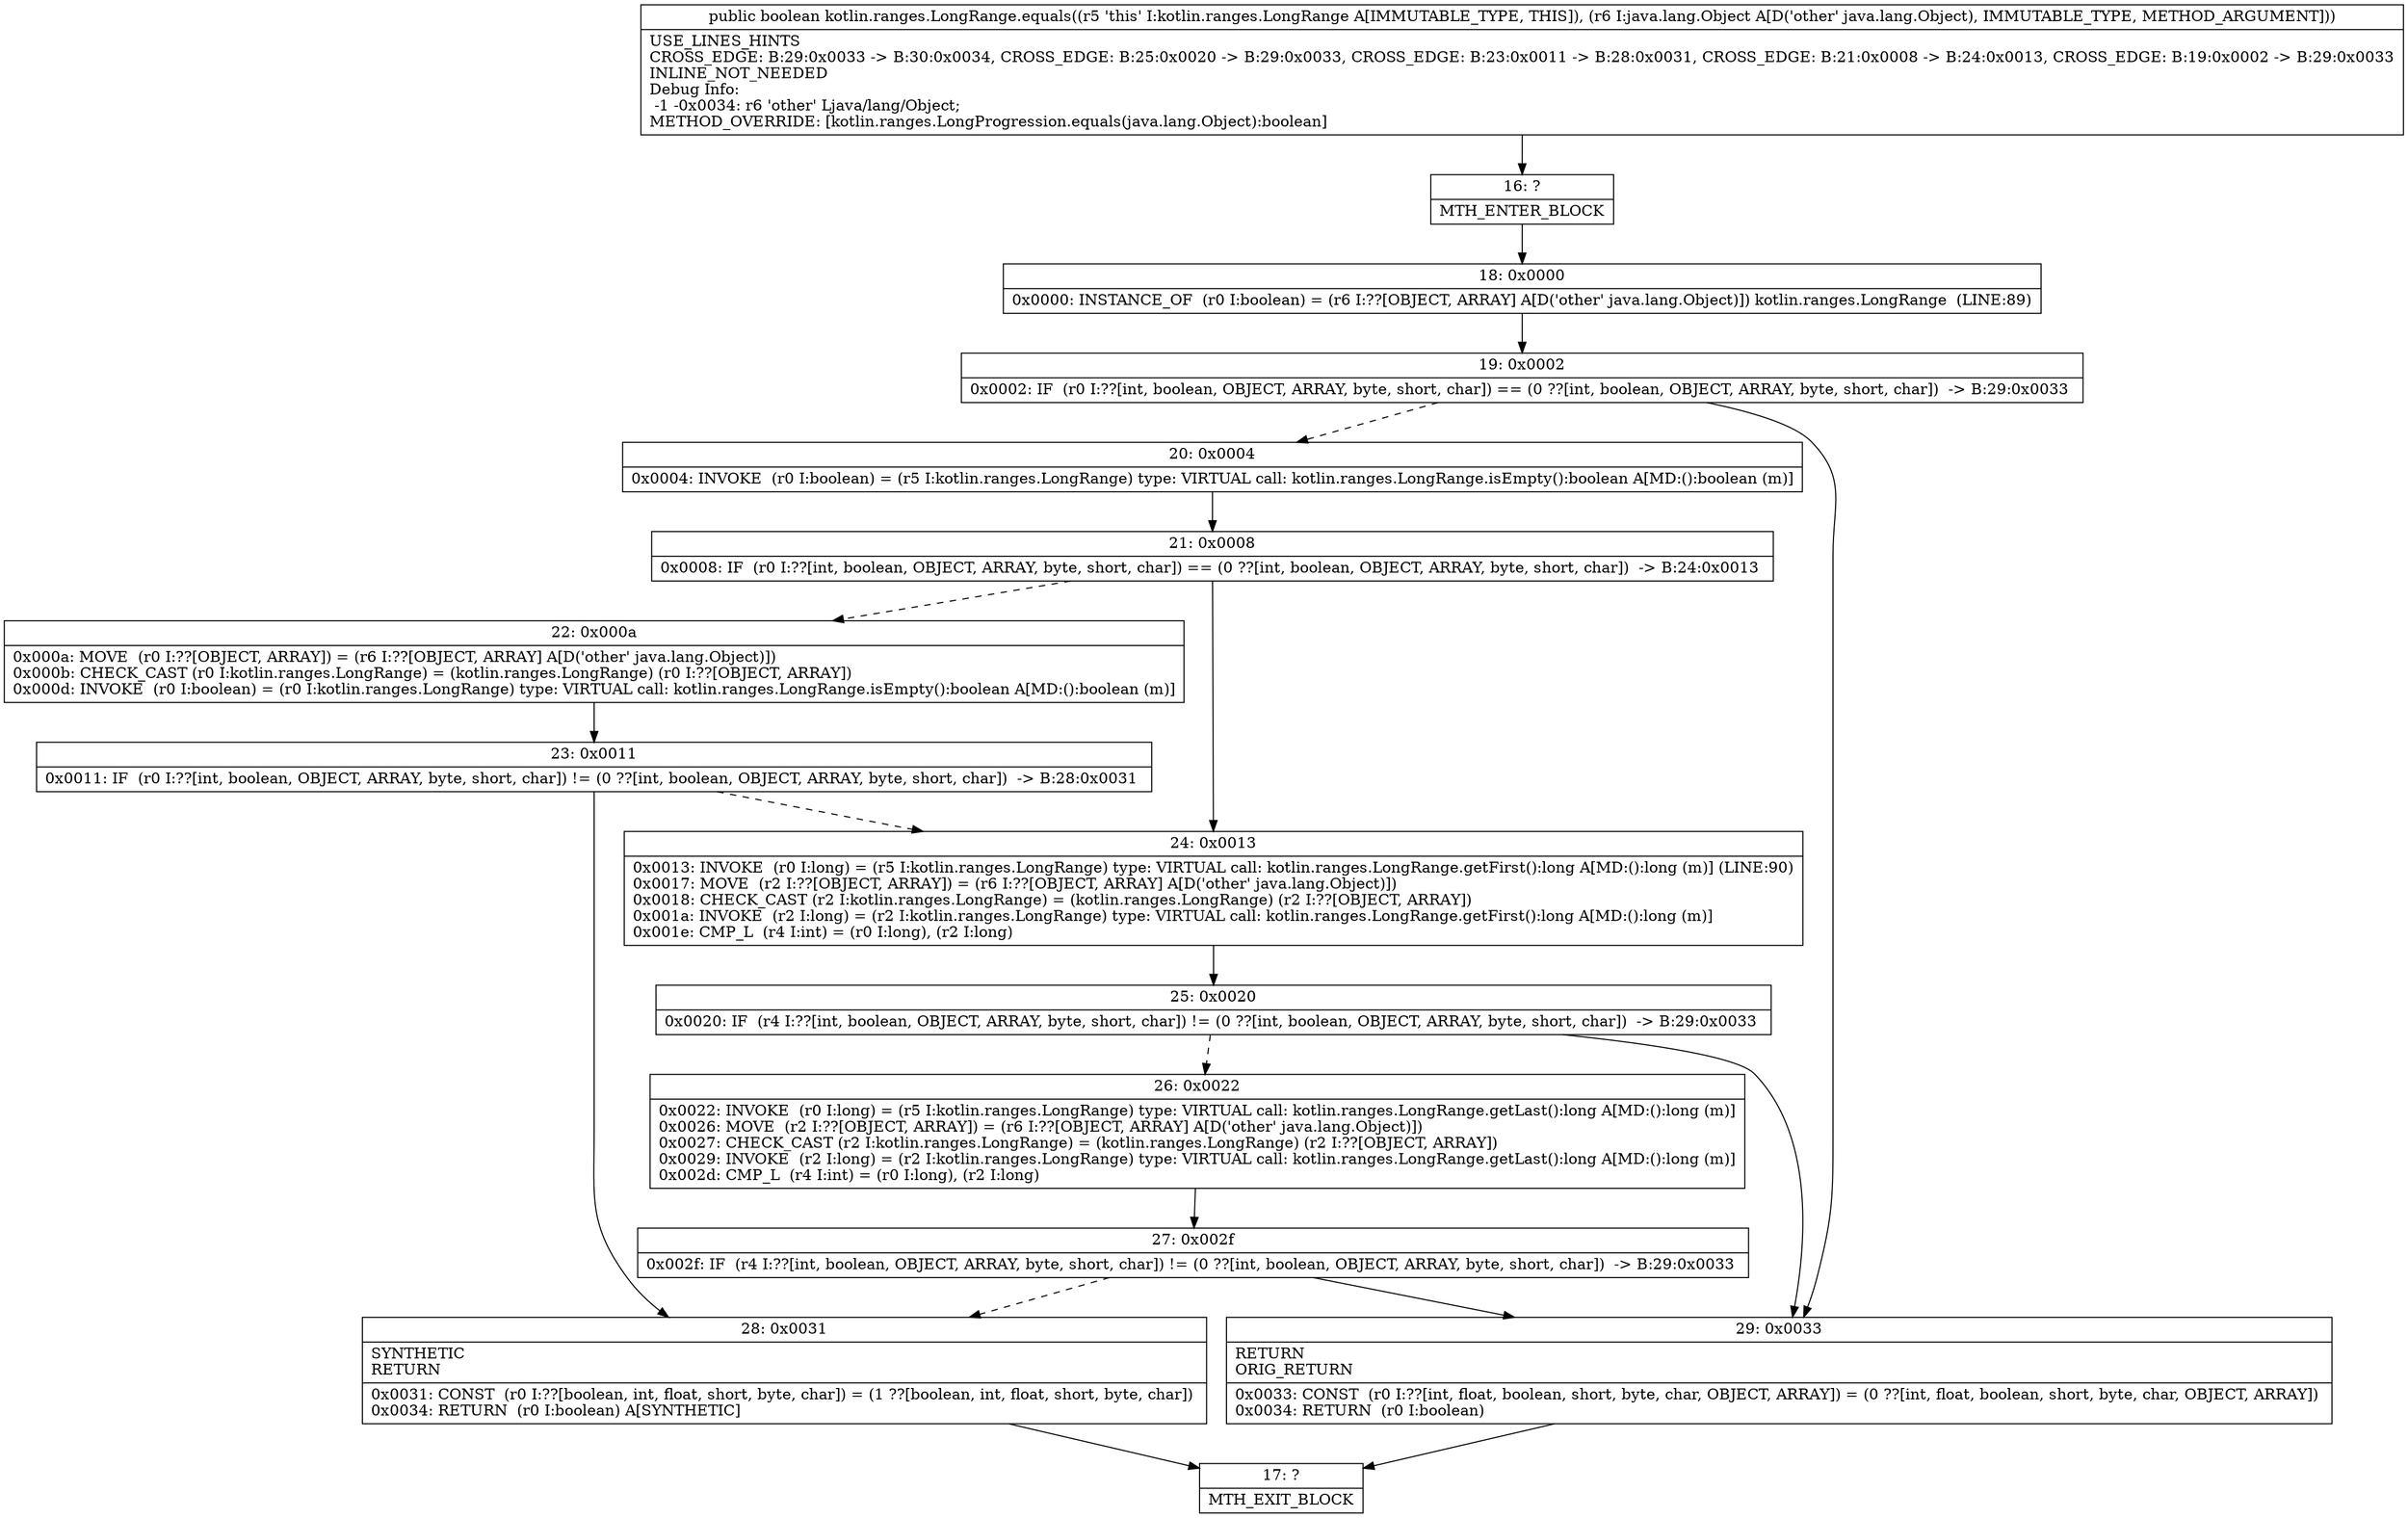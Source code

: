 digraph "CFG forkotlin.ranges.LongRange.equals(Ljava\/lang\/Object;)Z" {
Node_16 [shape=record,label="{16\:\ ?|MTH_ENTER_BLOCK\l}"];
Node_18 [shape=record,label="{18\:\ 0x0000|0x0000: INSTANCE_OF  (r0 I:boolean) = (r6 I:??[OBJECT, ARRAY] A[D('other' java.lang.Object)]) kotlin.ranges.LongRange  (LINE:89)\l}"];
Node_19 [shape=record,label="{19\:\ 0x0002|0x0002: IF  (r0 I:??[int, boolean, OBJECT, ARRAY, byte, short, char]) == (0 ??[int, boolean, OBJECT, ARRAY, byte, short, char])  \-\> B:29:0x0033 \l}"];
Node_20 [shape=record,label="{20\:\ 0x0004|0x0004: INVOKE  (r0 I:boolean) = (r5 I:kotlin.ranges.LongRange) type: VIRTUAL call: kotlin.ranges.LongRange.isEmpty():boolean A[MD:():boolean (m)]\l}"];
Node_21 [shape=record,label="{21\:\ 0x0008|0x0008: IF  (r0 I:??[int, boolean, OBJECT, ARRAY, byte, short, char]) == (0 ??[int, boolean, OBJECT, ARRAY, byte, short, char])  \-\> B:24:0x0013 \l}"];
Node_22 [shape=record,label="{22\:\ 0x000a|0x000a: MOVE  (r0 I:??[OBJECT, ARRAY]) = (r6 I:??[OBJECT, ARRAY] A[D('other' java.lang.Object)]) \l0x000b: CHECK_CAST (r0 I:kotlin.ranges.LongRange) = (kotlin.ranges.LongRange) (r0 I:??[OBJECT, ARRAY]) \l0x000d: INVOKE  (r0 I:boolean) = (r0 I:kotlin.ranges.LongRange) type: VIRTUAL call: kotlin.ranges.LongRange.isEmpty():boolean A[MD:():boolean (m)]\l}"];
Node_23 [shape=record,label="{23\:\ 0x0011|0x0011: IF  (r0 I:??[int, boolean, OBJECT, ARRAY, byte, short, char]) != (0 ??[int, boolean, OBJECT, ARRAY, byte, short, char])  \-\> B:28:0x0031 \l}"];
Node_28 [shape=record,label="{28\:\ 0x0031|SYNTHETIC\lRETURN\l|0x0031: CONST  (r0 I:??[boolean, int, float, short, byte, char]) = (1 ??[boolean, int, float, short, byte, char]) \l0x0034: RETURN  (r0 I:boolean) A[SYNTHETIC]\l}"];
Node_17 [shape=record,label="{17\:\ ?|MTH_EXIT_BLOCK\l}"];
Node_24 [shape=record,label="{24\:\ 0x0013|0x0013: INVOKE  (r0 I:long) = (r5 I:kotlin.ranges.LongRange) type: VIRTUAL call: kotlin.ranges.LongRange.getFirst():long A[MD:():long (m)] (LINE:90)\l0x0017: MOVE  (r2 I:??[OBJECT, ARRAY]) = (r6 I:??[OBJECT, ARRAY] A[D('other' java.lang.Object)]) \l0x0018: CHECK_CAST (r2 I:kotlin.ranges.LongRange) = (kotlin.ranges.LongRange) (r2 I:??[OBJECT, ARRAY]) \l0x001a: INVOKE  (r2 I:long) = (r2 I:kotlin.ranges.LongRange) type: VIRTUAL call: kotlin.ranges.LongRange.getFirst():long A[MD:():long (m)]\l0x001e: CMP_L  (r4 I:int) = (r0 I:long), (r2 I:long) \l}"];
Node_25 [shape=record,label="{25\:\ 0x0020|0x0020: IF  (r4 I:??[int, boolean, OBJECT, ARRAY, byte, short, char]) != (0 ??[int, boolean, OBJECT, ARRAY, byte, short, char])  \-\> B:29:0x0033 \l}"];
Node_26 [shape=record,label="{26\:\ 0x0022|0x0022: INVOKE  (r0 I:long) = (r5 I:kotlin.ranges.LongRange) type: VIRTUAL call: kotlin.ranges.LongRange.getLast():long A[MD:():long (m)]\l0x0026: MOVE  (r2 I:??[OBJECT, ARRAY]) = (r6 I:??[OBJECT, ARRAY] A[D('other' java.lang.Object)]) \l0x0027: CHECK_CAST (r2 I:kotlin.ranges.LongRange) = (kotlin.ranges.LongRange) (r2 I:??[OBJECT, ARRAY]) \l0x0029: INVOKE  (r2 I:long) = (r2 I:kotlin.ranges.LongRange) type: VIRTUAL call: kotlin.ranges.LongRange.getLast():long A[MD:():long (m)]\l0x002d: CMP_L  (r4 I:int) = (r0 I:long), (r2 I:long) \l}"];
Node_27 [shape=record,label="{27\:\ 0x002f|0x002f: IF  (r4 I:??[int, boolean, OBJECT, ARRAY, byte, short, char]) != (0 ??[int, boolean, OBJECT, ARRAY, byte, short, char])  \-\> B:29:0x0033 \l}"];
Node_29 [shape=record,label="{29\:\ 0x0033|RETURN\lORIG_RETURN\l|0x0033: CONST  (r0 I:??[int, float, boolean, short, byte, char, OBJECT, ARRAY]) = (0 ??[int, float, boolean, short, byte, char, OBJECT, ARRAY]) \l0x0034: RETURN  (r0 I:boolean) \l}"];
MethodNode[shape=record,label="{public boolean kotlin.ranges.LongRange.equals((r5 'this' I:kotlin.ranges.LongRange A[IMMUTABLE_TYPE, THIS]), (r6 I:java.lang.Object A[D('other' java.lang.Object), IMMUTABLE_TYPE, METHOD_ARGUMENT]))  | USE_LINES_HINTS\lCROSS_EDGE: B:29:0x0033 \-\> B:30:0x0034, CROSS_EDGE: B:25:0x0020 \-\> B:29:0x0033, CROSS_EDGE: B:23:0x0011 \-\> B:28:0x0031, CROSS_EDGE: B:21:0x0008 \-\> B:24:0x0013, CROSS_EDGE: B:19:0x0002 \-\> B:29:0x0033\lINLINE_NOT_NEEDED\lDebug Info:\l  \-1 \-0x0034: r6 'other' Ljava\/lang\/Object;\lMETHOD_OVERRIDE: [kotlin.ranges.LongProgression.equals(java.lang.Object):boolean]\l}"];
MethodNode -> Node_16;Node_16 -> Node_18;
Node_18 -> Node_19;
Node_19 -> Node_20[style=dashed];
Node_19 -> Node_29;
Node_20 -> Node_21;
Node_21 -> Node_22[style=dashed];
Node_21 -> Node_24;
Node_22 -> Node_23;
Node_23 -> Node_24[style=dashed];
Node_23 -> Node_28;
Node_28 -> Node_17;
Node_24 -> Node_25;
Node_25 -> Node_26[style=dashed];
Node_25 -> Node_29;
Node_26 -> Node_27;
Node_27 -> Node_28[style=dashed];
Node_27 -> Node_29;
Node_29 -> Node_17;
}


